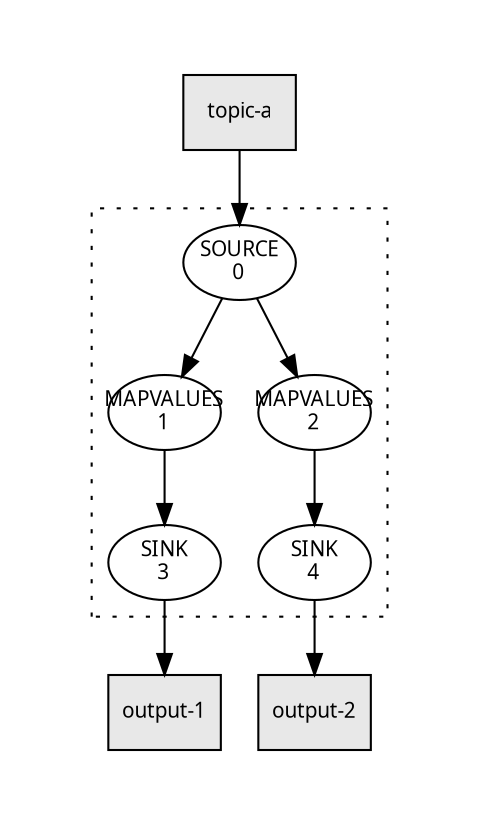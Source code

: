 digraph g_fan_out {
  pack="true"
  packmode="clust"
  graph [fontname = "sans-serif", fontsize=10, pad="0.5", nodesep="0.25", ranksep="0.5"];
  node [fontname = "sans-serif", fontsize=10];
  edge [fontname = "sans-serif", fontsize=10];
  output_1 [shape=box, fixedsize=true, label="output-1", xlabel="", style=filled, fillcolor="#e8e8e8"];
  output_2 [shape=box, fixedsize=true, label="output-2", xlabel="", style=filled, fillcolor="#e8e8e8"];
  topic_a [shape=box, fixedsize=true, label="topic-a", xlabel="", style=filled, fillcolor="#e8e8e8"];
  KSTREAM_SINK_0000000003 -> output_1;
  KSTREAM_SINK_0000000004 -> output_2;
  topic_a -> KSTREAM_SOURCE_0000000000;
  subgraph cluster_0 {
    style=dotted;
    KSTREAM_MAPVALUES_0000000001 -> KSTREAM_SINK_0000000003;
    KSTREAM_MAPVALUES_0000000002 -> KSTREAM_SINK_0000000004;
    KSTREAM_SOURCE_0000000000 -> KSTREAM_MAPVALUES_0000000001;
    KSTREAM_SOURCE_0000000000 -> KSTREAM_MAPVALUES_0000000002;
    KSTREAM_SOURCE_0000000000 [shape=ellipse, fixedsize=true, label="SOURCE\n0", xlabel=""];
    KSTREAM_MAPVALUES_0000000001 [shape=ellipse, fixedsize=true, label="MAPVALUES\n1", xlabel=""];
    KSTREAM_MAPVALUES_0000000002 [shape=ellipse, fixedsize=true, label="MAPVALUES\n2", xlabel=""];
    KSTREAM_SINK_0000000003 [shape=ellipse, fixedsize=true, label="SINK\n3", xlabel=""];
    KSTREAM_SINK_0000000004 [shape=ellipse, fixedsize=true, label="SINK\n4", xlabel=""];
  }
}